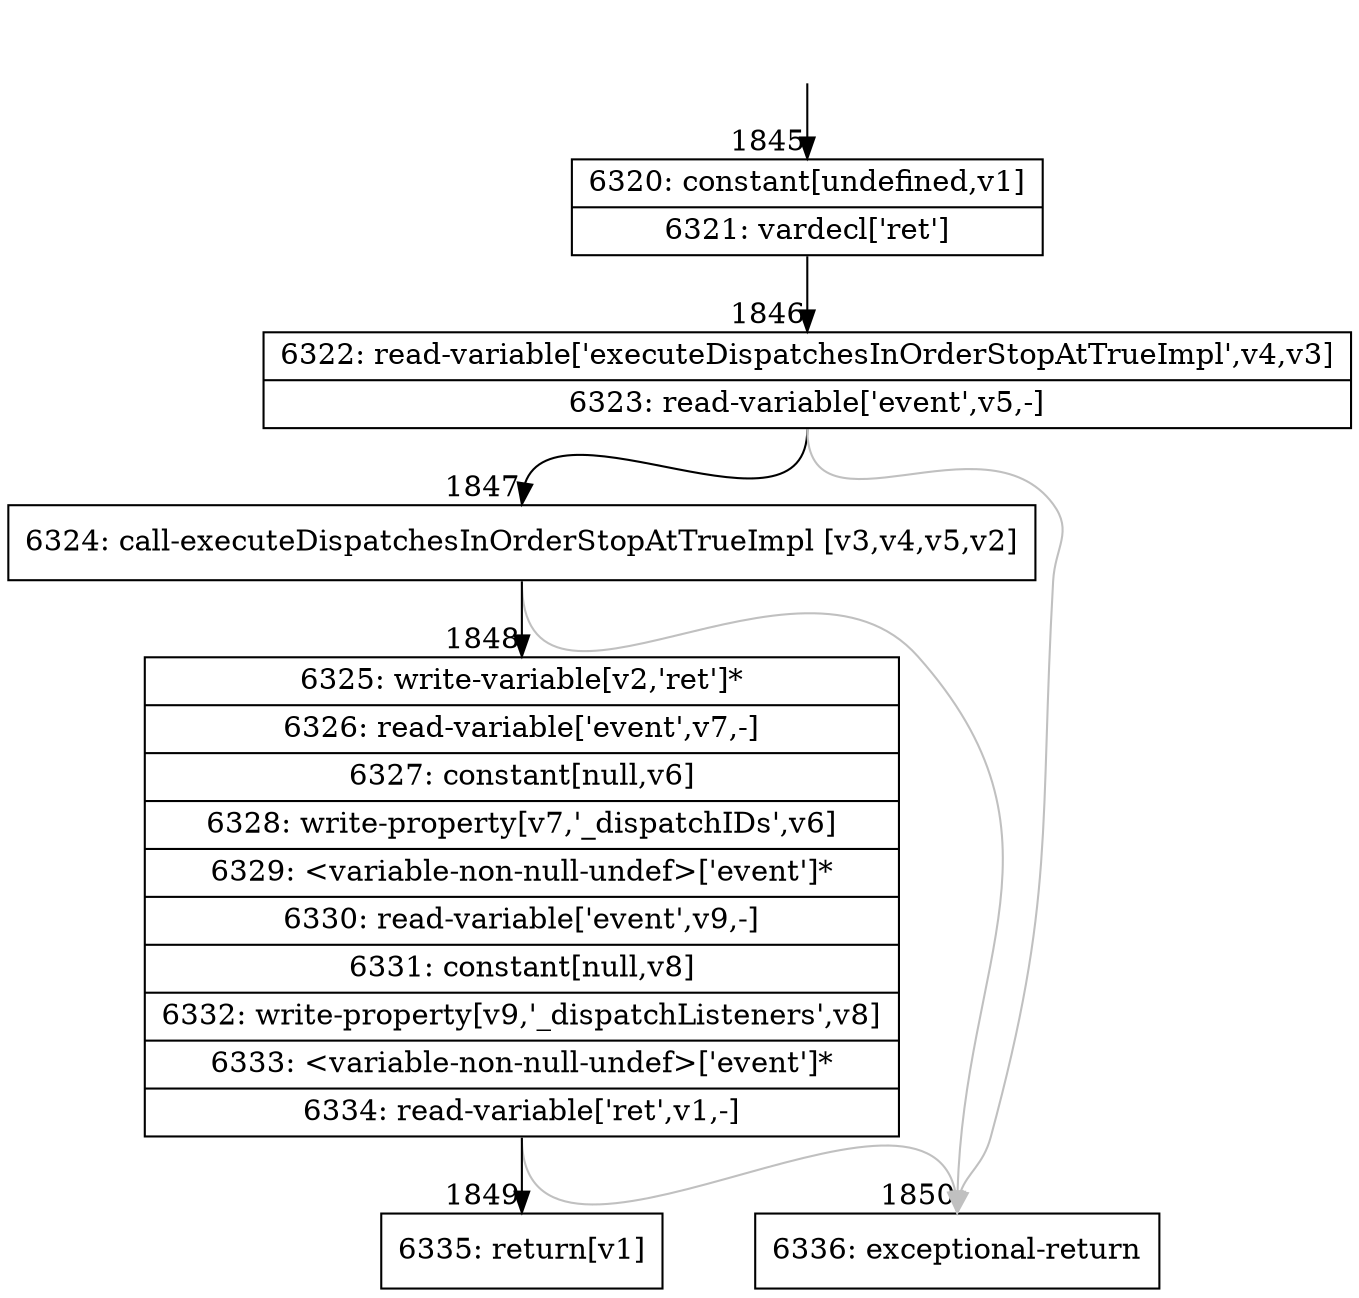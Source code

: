 digraph {
rankdir="TD"
BB_entry124[shape=none,label=""];
BB_entry124 -> BB1845 [tailport=s, headport=n, headlabel="    1845"]
BB1845 [shape=record label="{6320: constant[undefined,v1]|6321: vardecl['ret']}" ] 
BB1845 -> BB1846 [tailport=s, headport=n, headlabel="      1846"]
BB1846 [shape=record label="{6322: read-variable['executeDispatchesInOrderStopAtTrueImpl',v4,v3]|6323: read-variable['event',v5,-]}" ] 
BB1846 -> BB1847 [tailport=s, headport=n, headlabel="      1847"]
BB1846 -> BB1850 [tailport=s, headport=n, color=gray, headlabel="      1850"]
BB1847 [shape=record label="{6324: call-executeDispatchesInOrderStopAtTrueImpl [v3,v4,v5,v2]}" ] 
BB1847 -> BB1848 [tailport=s, headport=n, headlabel="      1848"]
BB1847 -> BB1850 [tailport=s, headport=n, color=gray]
BB1848 [shape=record label="{6325: write-variable[v2,'ret']*|6326: read-variable['event',v7,-]|6327: constant[null,v6]|6328: write-property[v7,'_dispatchIDs',v6]|6329: \<variable-non-null-undef\>['event']*|6330: read-variable['event',v9,-]|6331: constant[null,v8]|6332: write-property[v9,'_dispatchListeners',v8]|6333: \<variable-non-null-undef\>['event']*|6334: read-variable['ret',v1,-]}" ] 
BB1848 -> BB1849 [tailport=s, headport=n, headlabel="      1849"]
BB1848 -> BB1850 [tailport=s, headport=n, color=gray]
BB1849 [shape=record label="{6335: return[v1]}" ] 
BB1850 [shape=record label="{6336: exceptional-return}" ] 
//#$~ 3349
}
